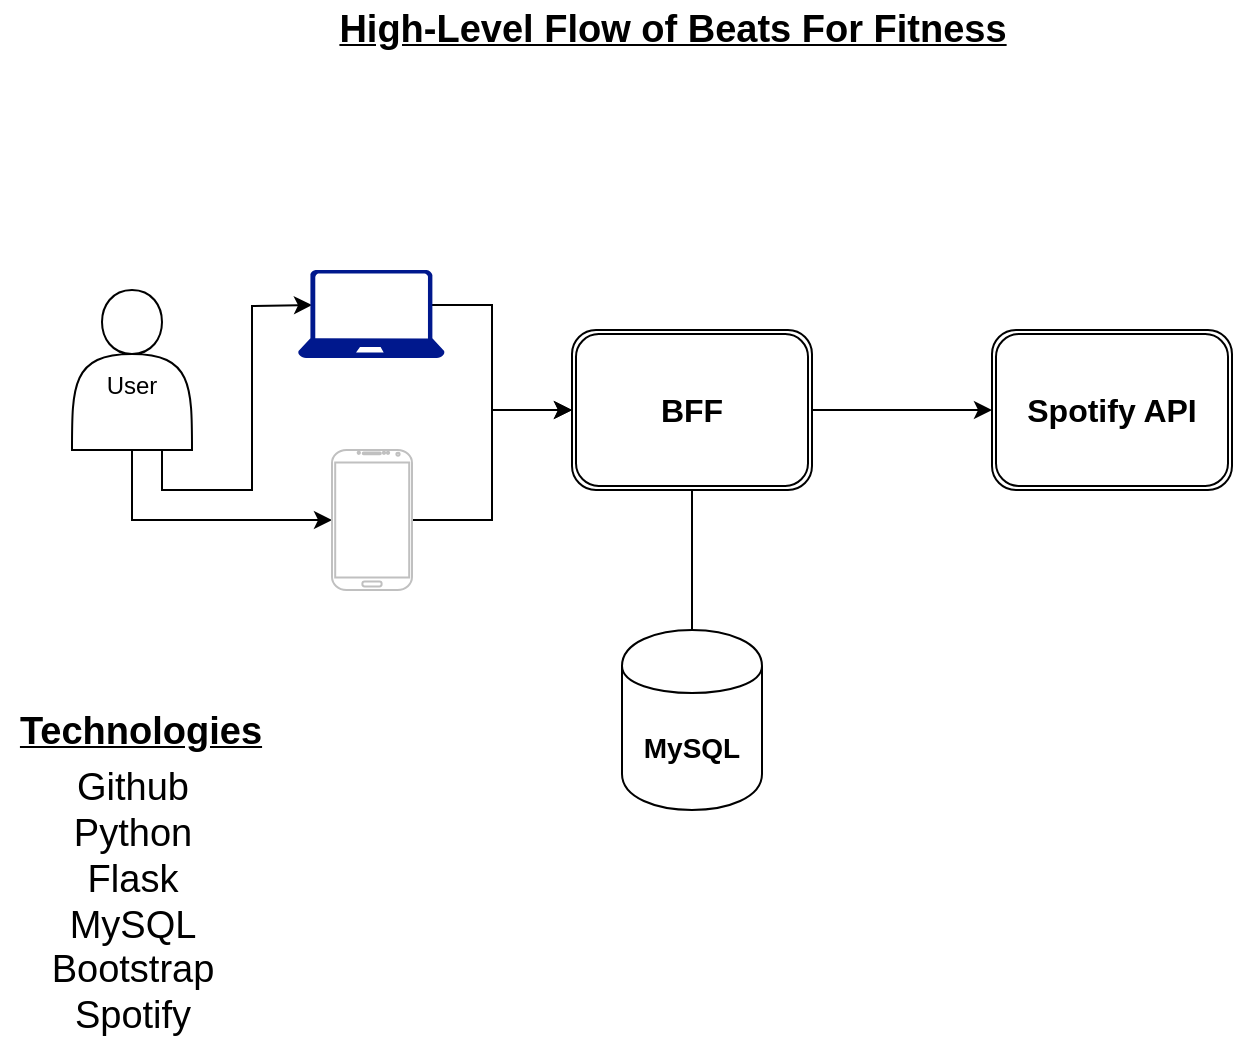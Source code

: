 <mxfile version="12.7.0" type="device"><diagram id="Gz2wMFtpo4Y0Xpk4bpXP" name="Page-1"><mxGraphModel dx="680" dy="770" grid="1" gridSize="10" guides="1" tooltips="1" connect="1" arrows="1" fold="1" page="1" pageScale="1" pageWidth="850" pageHeight="1100" math="0" shadow="0"><root><mxCell id="0"/><mxCell id="1" parent="0"/><mxCell id="kXULm_vtQWRsJdoiTp4y-7" style="edgeStyle=orthogonalEdgeStyle;rounded=0;orthogonalLoop=1;jettySize=auto;html=1;exitX=0.5;exitY=1;exitDx=0;exitDy=0;" edge="1" parent="1" source="kXULm_vtQWRsJdoiTp4y-2" target="kXULm_vtQWRsJdoiTp4y-5"><mxGeometry relative="1" as="geometry"/></mxCell><mxCell id="kXULm_vtQWRsJdoiTp4y-8" style="edgeStyle=orthogonalEdgeStyle;rounded=0;orthogonalLoop=1;jettySize=auto;html=1;exitX=0.75;exitY=1;exitDx=0;exitDy=0;entryX=0;entryY=0.5;entryDx=0;entryDy=0;entryPerimeter=0;" edge="1" parent="1" source="kXULm_vtQWRsJdoiTp4y-2"><mxGeometry relative="1" as="geometry"><mxPoint x="190" y="217.5" as="targetPoint"/></mxGeometry></mxCell><mxCell id="kXULm_vtQWRsJdoiTp4y-2" value="&lt;br&gt;User" style="shape=actor;whiteSpace=wrap;html=1;" vertex="1" parent="1"><mxGeometry x="70" y="210" width="60" height="80" as="geometry"/></mxCell><mxCell id="kXULm_vtQWRsJdoiTp4y-11" style="edgeStyle=orthogonalEdgeStyle;rounded=0;orthogonalLoop=1;jettySize=auto;html=1;exitX=1;exitY=0.5;exitDx=0;exitDy=0;exitPerimeter=0;" edge="1" parent="1" target="kXULm_vtQWRsJdoiTp4y-9"><mxGeometry relative="1" as="geometry"><mxPoint x="250" y="217.5" as="sourcePoint"/><Array as="points"><mxPoint x="280" y="218"/><mxPoint x="280" y="270"/></Array></mxGeometry></mxCell><mxCell id="kXULm_vtQWRsJdoiTp4y-13" value="" style="edgeStyle=orthogonalEdgeStyle;rounded=0;orthogonalLoop=1;jettySize=auto;html=1;entryX=0;entryY=0.5;entryDx=0;entryDy=0;" edge="1" parent="1" source="kXULm_vtQWRsJdoiTp4y-5" target="kXULm_vtQWRsJdoiTp4y-9"><mxGeometry relative="1" as="geometry"><mxPoint x="320" y="325" as="targetPoint"/></mxGeometry></mxCell><mxCell id="kXULm_vtQWRsJdoiTp4y-5" value="" style="verticalLabelPosition=bottom;verticalAlign=top;html=1;shadow=0;dashed=0;strokeWidth=1;shape=mxgraph.android.phone2;strokeColor=#c0c0c0;" vertex="1" parent="1"><mxGeometry x="200" y="290" width="40" height="70" as="geometry"/></mxCell><mxCell id="kXULm_vtQWRsJdoiTp4y-23" style="edgeStyle=orthogonalEdgeStyle;rounded=0;orthogonalLoop=1;jettySize=auto;html=1;exitX=1;exitY=0.5;exitDx=0;exitDy=0;entryX=0;entryY=0.5;entryDx=0;entryDy=0;fontSize=16;" edge="1" parent="1" source="kXULm_vtQWRsJdoiTp4y-9" target="kXULm_vtQWRsJdoiTp4y-22"><mxGeometry relative="1" as="geometry"/></mxCell><mxCell id="kXULm_vtQWRsJdoiTp4y-9" value="&lt;font style=&quot;font-size: 16px&quot;&gt;&lt;b&gt;BFF&lt;/b&gt;&lt;/font&gt;" style="shape=ext;double=1;rounded=1;whiteSpace=wrap;html=1;" vertex="1" parent="1"><mxGeometry x="320" y="230" width="120" height="80" as="geometry"/></mxCell><mxCell id="kXULm_vtQWRsJdoiTp4y-14" value="&lt;font style=&quot;font-size: 14px&quot;&gt;&lt;b&gt;MySQL&lt;/b&gt;&lt;/font&gt;" style="shape=cylinder;whiteSpace=wrap;html=1;boundedLbl=1;backgroundOutline=1;" vertex="1" parent="1"><mxGeometry x="345" y="380" width="70" height="90" as="geometry"/></mxCell><mxCell id="kXULm_vtQWRsJdoiTp4y-18" value="" style="endArrow=none;html=1;entryX=0.5;entryY=1;entryDx=0;entryDy=0;exitX=0.5;exitY=0;exitDx=0;exitDy=0;" edge="1" parent="1" source="kXULm_vtQWRsJdoiTp4y-14" target="kXULm_vtQWRsJdoiTp4y-9"><mxGeometry width="50" height="50" relative="1" as="geometry"><mxPoint x="70" y="530" as="sourcePoint"/><mxPoint x="120" y="480" as="targetPoint"/></mxGeometry></mxCell><mxCell id="kXULm_vtQWRsJdoiTp4y-22" value="&lt;font style=&quot;font-size: 16px&quot;&gt;&lt;b&gt;Spotify API&lt;/b&gt;&lt;/font&gt;" style="shape=ext;double=1;rounded=1;whiteSpace=wrap;html=1;" vertex="1" parent="1"><mxGeometry x="530" y="230" width="120" height="80" as="geometry"/></mxCell><mxCell id="kXULm_vtQWRsJdoiTp4y-24" value="High-Level Flow of Beats For Fitness" style="text;html=1;align=center;verticalAlign=middle;resizable=0;points=[];autosize=1;fontSize=19;fontStyle=5" vertex="1" parent="1"><mxGeometry x="195" y="65" width="350" height="30" as="geometry"/></mxCell><mxCell id="kXULm_vtQWRsJdoiTp4y-25" value="" style="aspect=fixed;pointerEvents=1;shadow=0;dashed=0;html=1;strokeColor=none;labelPosition=center;verticalLabelPosition=bottom;verticalAlign=top;align=center;fillColor=#00188D;shape=mxgraph.azure.laptop;fontSize=19;" vertex="1" parent="1"><mxGeometry x="183" y="200" width="73.33" height="44" as="geometry"/></mxCell><mxCell id="kXULm_vtQWRsJdoiTp4y-27" value="Technologies&lt;br&gt;" style="text;html=1;align=center;verticalAlign=middle;resizable=0;points=[];autosize=1;fontSize=19;fontStyle=5" vertex="1" parent="1"><mxGeometry x="34" y="416" width="140" height="30" as="geometry"/></mxCell><mxCell id="kXULm_vtQWRsJdoiTp4y-28" value="Github&lt;br&gt;Python&lt;br&gt;Flask&lt;br&gt;MySQL&lt;br&gt;Bootstrap&lt;br&gt;Spotify" style="text;html=1;align=center;verticalAlign=middle;resizable=0;points=[];autosize=1;fontSize=19;" vertex="1" parent="1"><mxGeometry x="50" y="446" width="100" height="140" as="geometry"/></mxCell></root></mxGraphModel></diagram></mxfile>